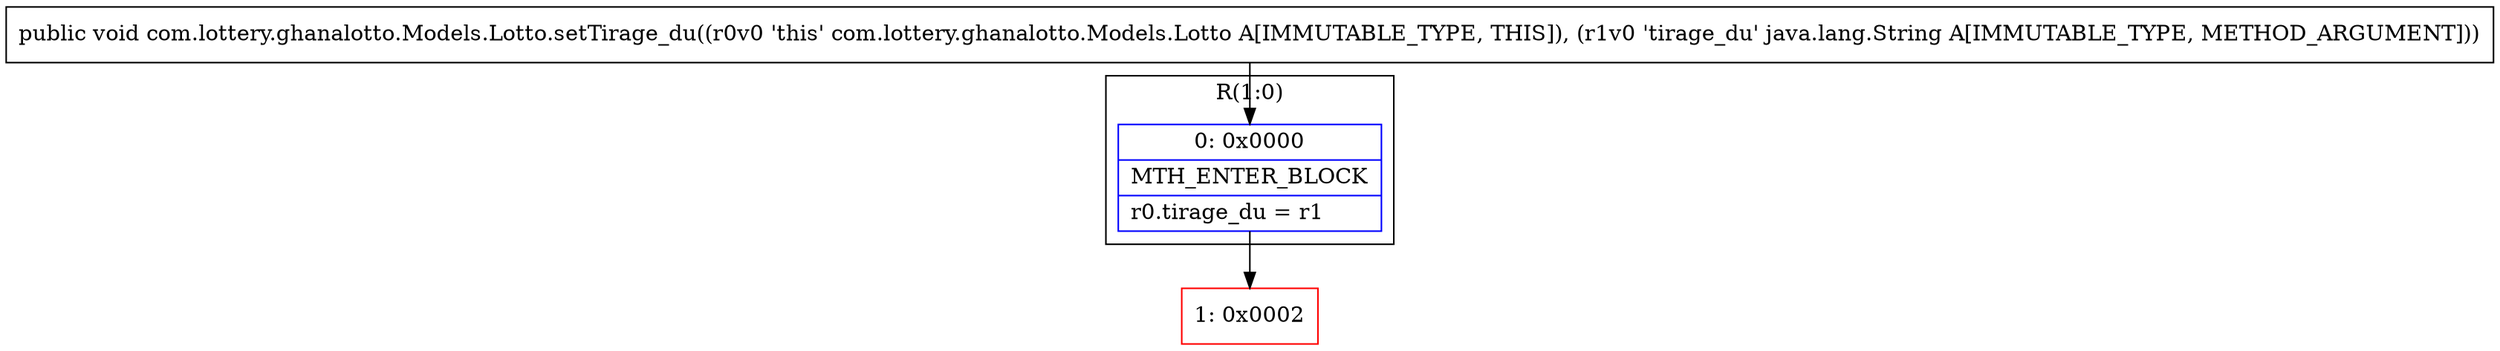 digraph "CFG forcom.lottery.ghanalotto.Models.Lotto.setTirage_du(Ljava\/lang\/String;)V" {
subgraph cluster_Region_849354143 {
label = "R(1:0)";
node [shape=record,color=blue];
Node_0 [shape=record,label="{0\:\ 0x0000|MTH_ENTER_BLOCK\l|r0.tirage_du = r1\l}"];
}
Node_1 [shape=record,color=red,label="{1\:\ 0x0002}"];
MethodNode[shape=record,label="{public void com.lottery.ghanalotto.Models.Lotto.setTirage_du((r0v0 'this' com.lottery.ghanalotto.Models.Lotto A[IMMUTABLE_TYPE, THIS]), (r1v0 'tirage_du' java.lang.String A[IMMUTABLE_TYPE, METHOD_ARGUMENT])) }"];
MethodNode -> Node_0;
Node_0 -> Node_1;
}

